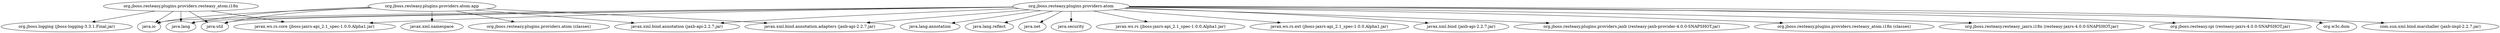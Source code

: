 digraph "classes" {
    // Path: /home/rsearls/j1/Resteasy/providers/resteasy-atom/target/classes
   "org.jboss.resteasy.plugins.providers.atom"        -> "com.sun.xml.bind.marshaller (jaxb-impl-2.2.7.jar)";
   "org.jboss.resteasy.plugins.providers.atom"        -> "java.io";
   "org.jboss.resteasy.plugins.providers.atom"        -> "java.lang";
   "org.jboss.resteasy.plugins.providers.atom"        -> "java.lang.annotation";
   "org.jboss.resteasy.plugins.providers.atom"        -> "java.lang.reflect";
   "org.jboss.resteasy.plugins.providers.atom"        -> "java.net";
   "org.jboss.resteasy.plugins.providers.atom"        -> "java.security";
   "org.jboss.resteasy.plugins.providers.atom"        -> "java.util";
   "org.jboss.resteasy.plugins.providers.atom"        -> "javax.ws.rs (jboss-jaxrs-api_2.1_spec-1.0.0.Alpha1.jar)";
   "org.jboss.resteasy.plugins.providers.atom"        -> "javax.ws.rs.core (jboss-jaxrs-api_2.1_spec-1.0.0.Alpha1.jar)";
   "org.jboss.resteasy.plugins.providers.atom"        -> "javax.ws.rs.ext (jboss-jaxrs-api_2.1_spec-1.0.0.Alpha1.jar)";
   "org.jboss.resteasy.plugins.providers.atom"        -> "javax.xml.bind (jaxb-api-2.2.7.jar)";
   "org.jboss.resteasy.plugins.providers.atom"        -> "javax.xml.bind.annotation (jaxb-api-2.2.7.jar)";
   "org.jboss.resteasy.plugins.providers.atom"        -> "javax.xml.bind.annotation.adapters (jaxb-api-2.2.7.jar)";
   "org.jboss.resteasy.plugins.providers.atom"        -> "org.jboss.resteasy.plugins.providers.jaxb (resteasy-jaxb-provider-4.0.0-SNAPSHOT.jar)";
   "org.jboss.resteasy.plugins.providers.atom"        -> "org.jboss.resteasy.plugins.providers.resteasy_atom.i18n (classes)";
   "org.jboss.resteasy.plugins.providers.atom"        -> "org.jboss.resteasy.resteasy_jaxrs.i18n (resteasy-jaxrs-4.0.0-SNAPSHOT.jar)";
   "org.jboss.resteasy.plugins.providers.atom"        -> "org.jboss.resteasy.spi (resteasy-jaxrs-4.0.0-SNAPSHOT.jar)";
   "org.jboss.resteasy.plugins.providers.atom"        -> "org.w3c.dom";
   "org.jboss.resteasy.plugins.providers.atom.app"    -> "java.io";
   "org.jboss.resteasy.plugins.providers.atom.app"    -> "java.lang";
   "org.jboss.resteasy.plugins.providers.atom.app"    -> "java.util";
   "org.jboss.resteasy.plugins.providers.atom.app"    -> "javax.xml.bind.annotation (jaxb-api-2.2.7.jar)";
   "org.jboss.resteasy.plugins.providers.atom.app"    -> "javax.xml.bind.annotation.adapters (jaxb-api-2.2.7.jar)";
   "org.jboss.resteasy.plugins.providers.atom.app"    -> "javax.xml.namespace";
   "org.jboss.resteasy.plugins.providers.atom.app"    -> "org.jboss.resteasy.plugins.providers.atom (classes)";
   "org.jboss.resteasy.plugins.providers.resteasy_atom.i18n" -> "java.io";
   "org.jboss.resteasy.plugins.providers.resteasy_atom.i18n" -> "java.lang";
   "org.jboss.resteasy.plugins.providers.resteasy_atom.i18n" -> "java.util";
   "org.jboss.resteasy.plugins.providers.resteasy_atom.i18n" -> "javax.ws.rs.core (jboss-jaxrs-api_2.1_spec-1.0.0.Alpha1.jar)";
   "org.jboss.resteasy.plugins.providers.resteasy_atom.i18n" -> "org.jboss.logging (jboss-logging-3.3.1.Final.jar)";
}
